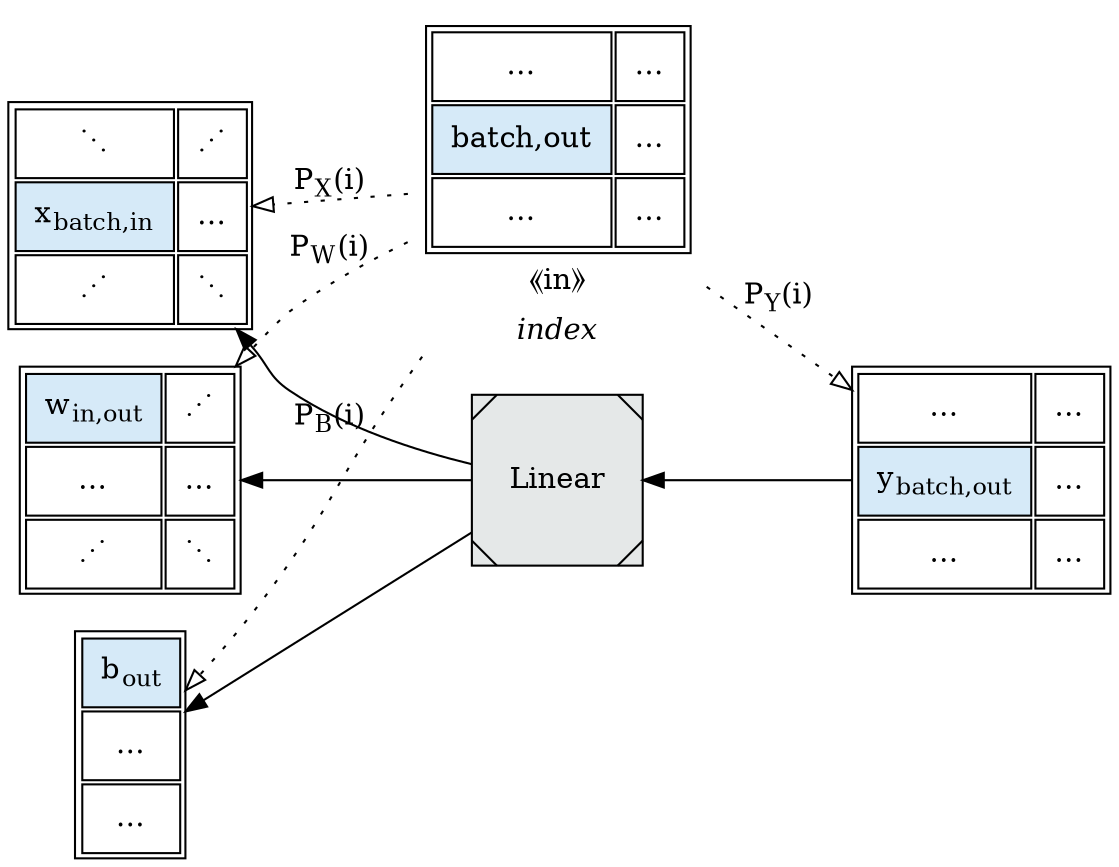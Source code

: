 digraph G {
  rankdir=RL;
  idx [
    shape="plain";
    label=<
      <table border="0">
        <tr>
          <td>
            <table border="0">
              <tr>
                <td>
                  <table cellpadding="8">
                    <tr>
                      <td>…</td>
                      <td>…</td>
                    </tr>
                    <tr>
                      <td bgcolor="#D6EAF8" align="center">batch,out</td>
                      <td>…</td>
                    </tr>
                    <tr>
                      <td>…</td>
                      <td>…</td>
                    </tr>
                  </table>
                </td>
              </tr>
              <tr>
                <td align="center">⟪in⟫</td>
              </tr>
            </table>
          </td>
        </tr>
        <tr>
          <td><i>index</i></td>
        </tr>
      </table>
    >;
  ];
  x [
    shape="plain";
    label=<
      <table cellpadding="8">
        <tr>
          <td>⋱</td>
          <td>⋰</td>
        </tr>
        <tr>
          <td bgcolor="#D6EAF8">x<sub>batch,in</sub></td>
          <td>…</td>
        </tr>
        <tr>
          <td>⋰</td>
          <td>⋱</td>
        </tr>
      </table>
    >;
  ];
  w [
    shape="plain";
    label=<
      <table cellpadding="8">
        <tr>
          <td bgcolor="#D6EAF8">w<sub>in,out</sub></td>
          <td>⋰</td>
        </tr>
        <tr>
          <td>…</td>
          <td>…</td>
        </tr>
        <tr>
          <td>⋰</td>
          <td>⋱</td>
        </tr>
      </table>
    >;
  ];
  b [
    shape="plain";
    label=<
      <table cellpadding="8">
        <tr>
          <td bgcolor="#D6EAF8">b<sub>out</sub></td>
        </tr>
        <tr>
          <td>…</td>
        </tr>
        <tr>
          <td>…</td>
        </tr>
      </table>
    >;
  ];
  Linear [
    label=Linear;
    shape=Msquare;
    style=filled;
    fillcolor="#E5E8E8";
    margin=0.25;
  ];
  y [
    shape="plain";
    label=<
      <table cellpadding="8">
        <tr>
          <td>…</td>
          <td>…</td>
        </tr>
        <tr>
          <td bgcolor="#D6EAF8">y<sub>batch,out</sub></td>
          <td>…</td>
        </tr>
        <tr>
          <td>…</td>
          <td>…</td>
        </tr>
      </table>
    >;
  ];
  Linear -> x;
  Linear -> w;
  Linear -> b;
  y -> Linear;
  idx -> x [
    label=<P<sub>X</sub>(i)>;
    constraint=false;
    style=dotted;
    arrowhead=empty;
  ];
  idx -> b [
    label=<P<sub>B</sub>(i)>;
    constraint=false;
    style=dotted;
    arrowhead=empty;
  ];
  idx -> w [
    label=<P<sub>W</sub>(i)>;
    constraint=false;
    style=dotted;
    arrowhead=empty;
  ];
  idx -> y [
    label=<P<sub>Y</sub>(i)>;
    constraint=false;
    style=dotted;
    arrowhead=empty;
  ];
  { rank=same; Linear; idx; }
}
